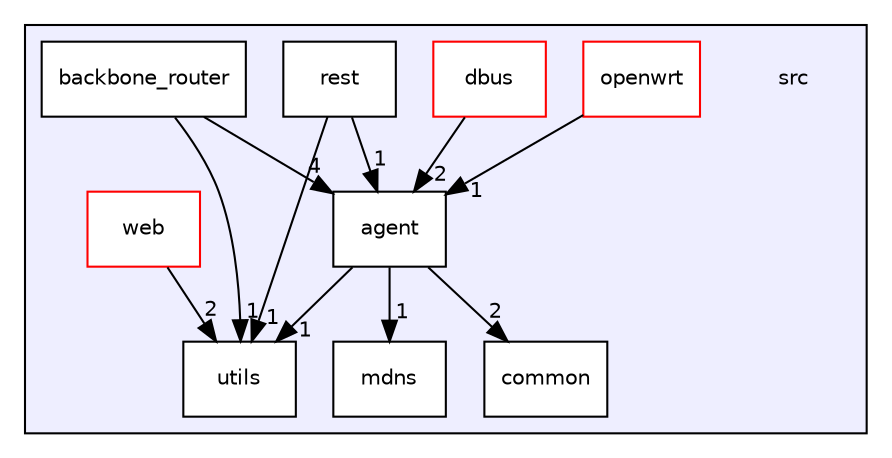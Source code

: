 digraph "src" {
  compound=true
  node [ fontsize="10", fontname="Helvetica"];
  edge [ labelfontsize="10", labelfontname="Helvetica"];
  subgraph clusterdir_68267d1309a1af8e8297ef4c3efbcdba {
    graph [ bgcolor="#eeeeff", pencolor="black", label="" URL="dir_68267d1309a1af8e8297ef4c3efbcdba.html"];
    dir_68267d1309a1af8e8297ef4c3efbcdba [shape=plaintext label="src"];
    dir_7a595b6a07cd8b16c4e5e314d67cc75b [shape=box label="agent" color="black" fillcolor="white" style="filled" URL="dir_7a595b6a07cd8b16c4e5e314d67cc75b.html"];
    dir_c5e935f5d852677059a1ea4c3bf13367 [shape=box label="backbone_router" color="black" fillcolor="white" style="filled" URL="dir_c5e935f5d852677059a1ea4c3bf13367.html"];
    dir_fdedb0aba14d44ce9d99bc100e026e6a [shape=box label="common" color="black" fillcolor="white" style="filled" URL="dir_fdedb0aba14d44ce9d99bc100e026e6a.html"];
    dir_94a2683589a88019f6e9bb2916eaec33 [shape=box label="dbus" color="red" fillcolor="white" style="filled" URL="dir_94a2683589a88019f6e9bb2916eaec33.html"];
    dir_f236990efbadf529f4dbd2142f093e9e [shape=box label="mdns" color="black" fillcolor="white" style="filled" URL="dir_f236990efbadf529f4dbd2142f093e9e.html"];
    dir_6e5ce34ee694521d888b5c7eb302174e [shape=box label="openwrt" color="red" fillcolor="white" style="filled" URL="dir_6e5ce34ee694521d888b5c7eb302174e.html"];
    dir_d7e94c978dd7652d53b152d482eda33a [shape=box label="rest" color="black" fillcolor="white" style="filled" URL="dir_d7e94c978dd7652d53b152d482eda33a.html"];
    dir_313caf1132e152dd9b58bea13a4052ca [shape=box label="utils" color="black" fillcolor="white" style="filled" URL="dir_313caf1132e152dd9b58bea13a4052ca.html"];
    dir_0d4dde2834ed44e47b6207c19e4aac26 [shape=box label="web" color="red" fillcolor="white" style="filled" URL="dir_0d4dde2834ed44e47b6207c19e4aac26.html"];
  }
  dir_0d4dde2834ed44e47b6207c19e4aac26->dir_313caf1132e152dd9b58bea13a4052ca [headlabel="2", labeldistance=1.5 headhref="dir_000004_000015.html"];
  dir_6e5ce34ee694521d888b5c7eb302174e->dir_7a595b6a07cd8b16c4e5e314d67cc75b [headlabel="1", labeldistance=1.5 headhref="dir_000013_000003.html"];
  dir_94a2683589a88019f6e9bb2916eaec33->dir_7a595b6a07cd8b16c4e5e314d67cc75b [headlabel="2", labeldistance=1.5 headhref="dir_000006_000003.html"];
  dir_c5e935f5d852677059a1ea4c3bf13367->dir_7a595b6a07cd8b16c4e5e314d67cc75b [headlabel="4", labeldistance=1.5 headhref="dir_000005_000003.html"];
  dir_c5e935f5d852677059a1ea4c3bf13367->dir_313caf1132e152dd9b58bea13a4052ca [headlabel="1", labeldistance=1.5 headhref="dir_000005_000015.html"];
  dir_d7e94c978dd7652d53b152d482eda33a->dir_7a595b6a07cd8b16c4e5e314d67cc75b [headlabel="1", labeldistance=1.5 headhref="dir_000009_000003.html"];
  dir_d7e94c978dd7652d53b152d482eda33a->dir_313caf1132e152dd9b58bea13a4052ca [headlabel="1", labeldistance=1.5 headhref="dir_000009_000015.html"];
  dir_7a595b6a07cd8b16c4e5e314d67cc75b->dir_f236990efbadf529f4dbd2142f093e9e [headlabel="1", labeldistance=1.5 headhref="dir_000003_000012.html"];
  dir_7a595b6a07cd8b16c4e5e314d67cc75b->dir_fdedb0aba14d44ce9d99bc100e026e6a [headlabel="2", labeldistance=1.5 headhref="dir_000003_000008.html"];
  dir_7a595b6a07cd8b16c4e5e314d67cc75b->dir_313caf1132e152dd9b58bea13a4052ca [headlabel="1", labeldistance=1.5 headhref="dir_000003_000015.html"];
}
